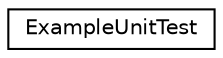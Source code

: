 digraph "Graphical Class Hierarchy"
{
 // LATEX_PDF_SIZE
  edge [fontname="Helvetica",fontsize="10",labelfontname="Helvetica",labelfontsize="10"];
  node [fontname="Helvetica",fontsize="10",shape=record];
  rankdir="LR";
  Node0 [label="ExampleUnitTest",height=0.2,width=0.4,color="black", fillcolor="white", style="filled",URL="$classcom_1_1example_1_1lmrs_1_1ExampleUnitTest.html",tooltip="Example local unit test, which will execute on the development machine (host)."];
}
